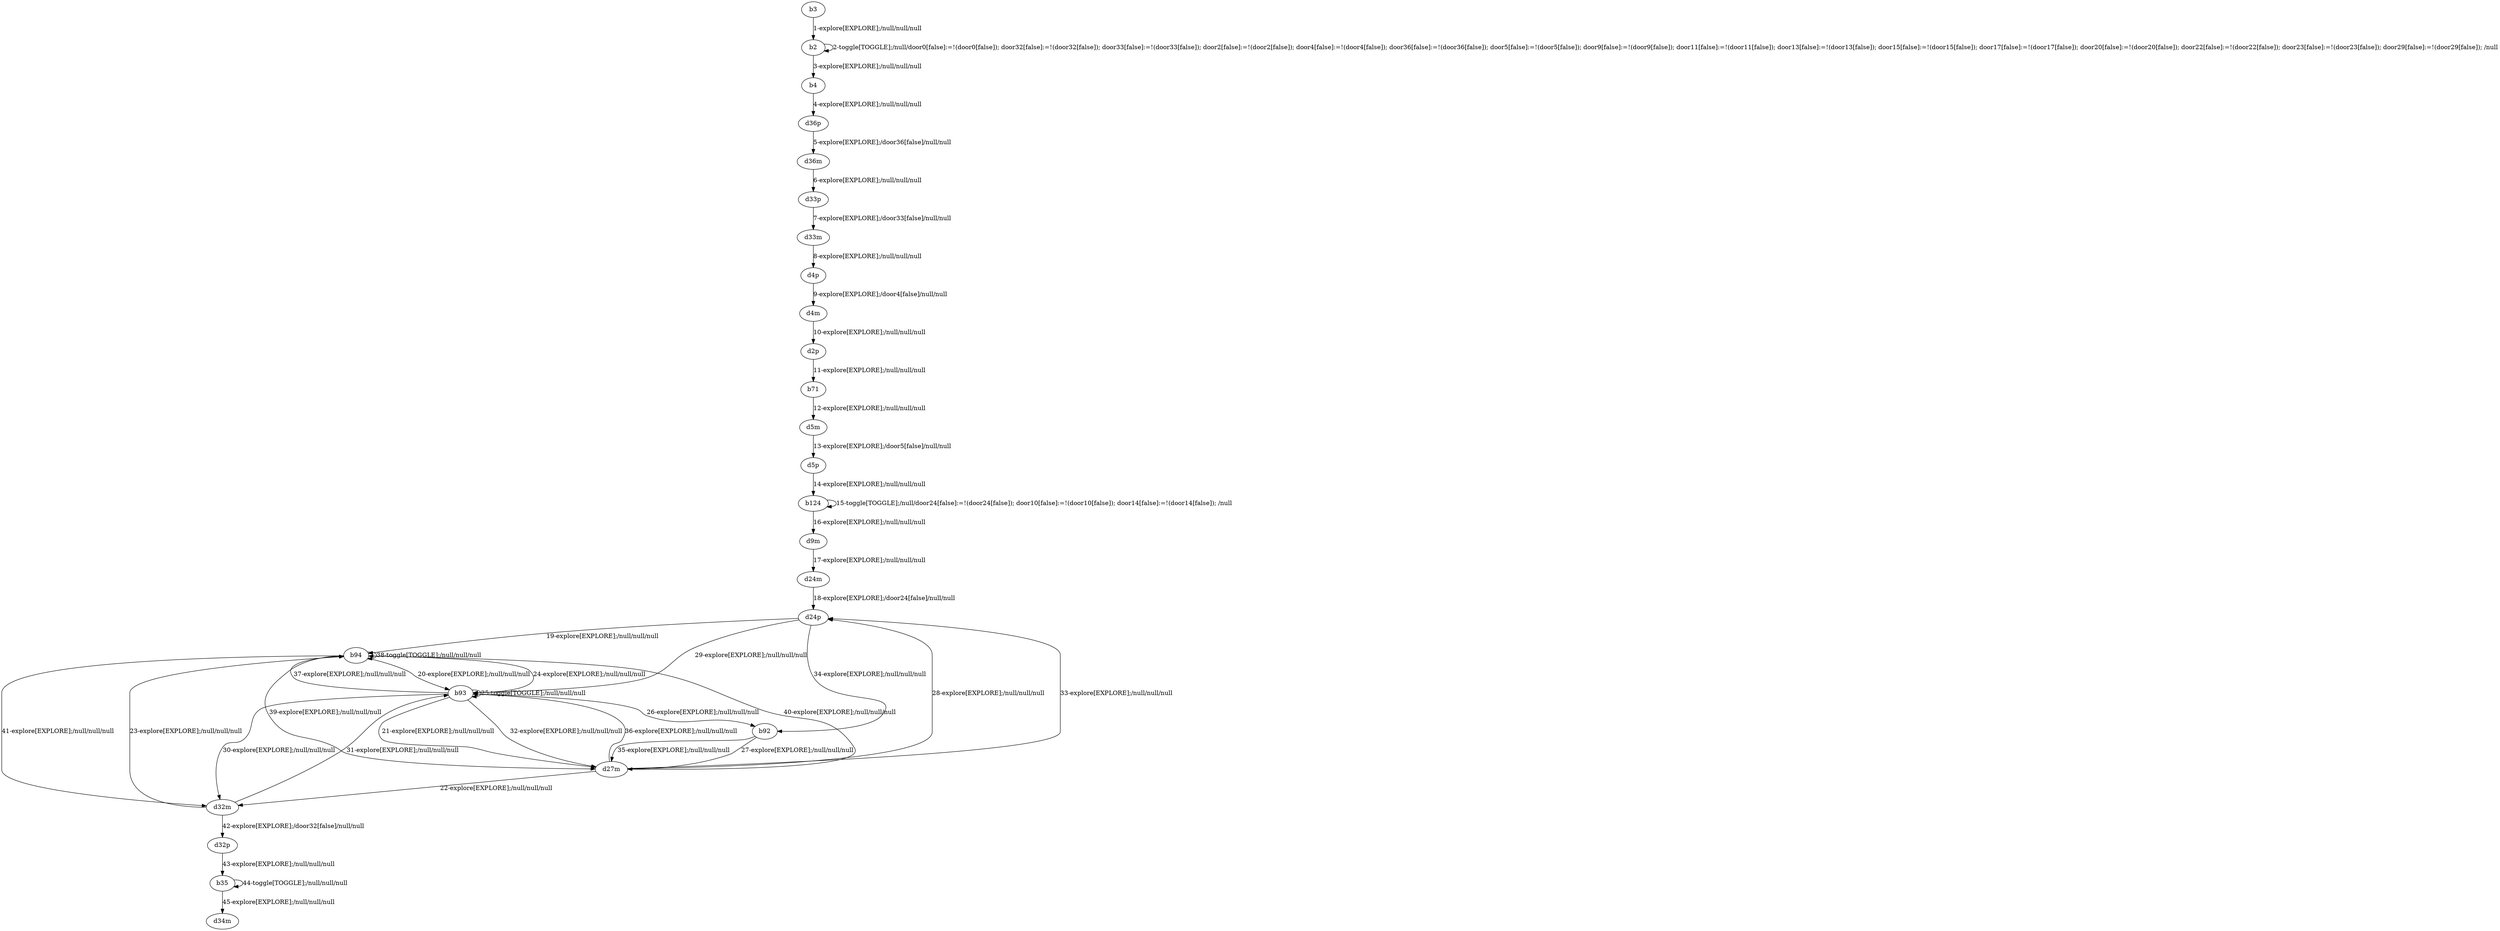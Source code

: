 # Total number of goals covered by this test: 3
# d32p --> b35
# b35 --> d34m
# b35 --> b35

digraph g {
"b3" -> "b2" [label = "1-explore[EXPLORE];/null/null/null"];
"b2" -> "b2" [label = "2-toggle[TOGGLE];/null/door0[false]:=!(door0[false]); door32[false]:=!(door32[false]); door33[false]:=!(door33[false]); door2[false]:=!(door2[false]); door4[false]:=!(door4[false]); door36[false]:=!(door36[false]); door5[false]:=!(door5[false]); door9[false]:=!(door9[false]); door11[false]:=!(door11[false]); door13[false]:=!(door13[false]); door15[false]:=!(door15[false]); door17[false]:=!(door17[false]); door20[false]:=!(door20[false]); door22[false]:=!(door22[false]); door23[false]:=!(door23[false]); door29[false]:=!(door29[false]); /null"];
"b2" -> "b4" [label = "3-explore[EXPLORE];/null/null/null"];
"b4" -> "d36p" [label = "4-explore[EXPLORE];/null/null/null"];
"d36p" -> "d36m" [label = "5-explore[EXPLORE];/door36[false]/null/null"];
"d36m" -> "d33p" [label = "6-explore[EXPLORE];/null/null/null"];
"d33p" -> "d33m" [label = "7-explore[EXPLORE];/door33[false]/null/null"];
"d33m" -> "d4p" [label = "8-explore[EXPLORE];/null/null/null"];
"d4p" -> "d4m" [label = "9-explore[EXPLORE];/door4[false]/null/null"];
"d4m" -> "d2p" [label = "10-explore[EXPLORE];/null/null/null"];
"d2p" -> "b71" [label = "11-explore[EXPLORE];/null/null/null"];
"b71" -> "d5m" [label = "12-explore[EXPLORE];/null/null/null"];
"d5m" -> "d5p" [label = "13-explore[EXPLORE];/door5[false]/null/null"];
"d5p" -> "b124" [label = "14-explore[EXPLORE];/null/null/null"];
"b124" -> "b124" [label = "15-toggle[TOGGLE];/null/door24[false]:=!(door24[false]); door10[false]:=!(door10[false]); door14[false]:=!(door14[false]); /null"];
"b124" -> "d9m" [label = "16-explore[EXPLORE];/null/null/null"];
"d9m" -> "d24m" [label = "17-explore[EXPLORE];/null/null/null"];
"d24m" -> "d24p" [label = "18-explore[EXPLORE];/door24[false]/null/null"];
"d24p" -> "b94" [label = "19-explore[EXPLORE];/null/null/null"];
"b94" -> "b93" [label = "20-explore[EXPLORE];/null/null/null"];
"b93" -> "d27m" [label = "21-explore[EXPLORE];/null/null/null"];
"d27m" -> "d32m" [label = "22-explore[EXPLORE];/null/null/null"];
"d32m" -> "b94" [label = "23-explore[EXPLORE];/null/null/null"];
"b94" -> "b93" [label = "24-explore[EXPLORE];/null/null/null"];
"b93" -> "b93" [label = "25-toggle[TOGGLE];/null/null/null"];
"b93" -> "b92" [label = "26-explore[EXPLORE];/null/null/null"];
"b92" -> "d27m" [label = "27-explore[EXPLORE];/null/null/null"];
"d27m" -> "d24p" [label = "28-explore[EXPLORE];/null/null/null"];
"d24p" -> "b93" [label = "29-explore[EXPLORE];/null/null/null"];
"b93" -> "d32m" [label = "30-explore[EXPLORE];/null/null/null"];
"d32m" -> "b93" [label = "31-explore[EXPLORE];/null/null/null"];
"b93" -> "d27m" [label = "32-explore[EXPLORE];/null/null/null"];
"d27m" -> "d24p" [label = "33-explore[EXPLORE];/null/null/null"];
"d24p" -> "b92" [label = "34-explore[EXPLORE];/null/null/null"];
"b92" -> "d27m" [label = "35-explore[EXPLORE];/null/null/null"];
"d27m" -> "b93" [label = "36-explore[EXPLORE];/null/null/null"];
"b93" -> "b94" [label = "37-explore[EXPLORE];/null/null/null"];
"b94" -> "b94" [label = "38-toggle[TOGGLE];/null/null/null"];
"b94" -> "d27m" [label = "39-explore[EXPLORE];/null/null/null"];
"d27m" -> "b94" [label = "40-explore[EXPLORE];/null/null/null"];
"b94" -> "d32m" [label = "41-explore[EXPLORE];/null/null/null"];
"d32m" -> "d32p" [label = "42-explore[EXPLORE];/door32[false]/null/null"];
"d32p" -> "b35" [label = "43-explore[EXPLORE];/null/null/null"];
"b35" -> "b35" [label = "44-toggle[TOGGLE];/null/null/null"];
"b35" -> "d34m" [label = "45-explore[EXPLORE];/null/null/null"];
}